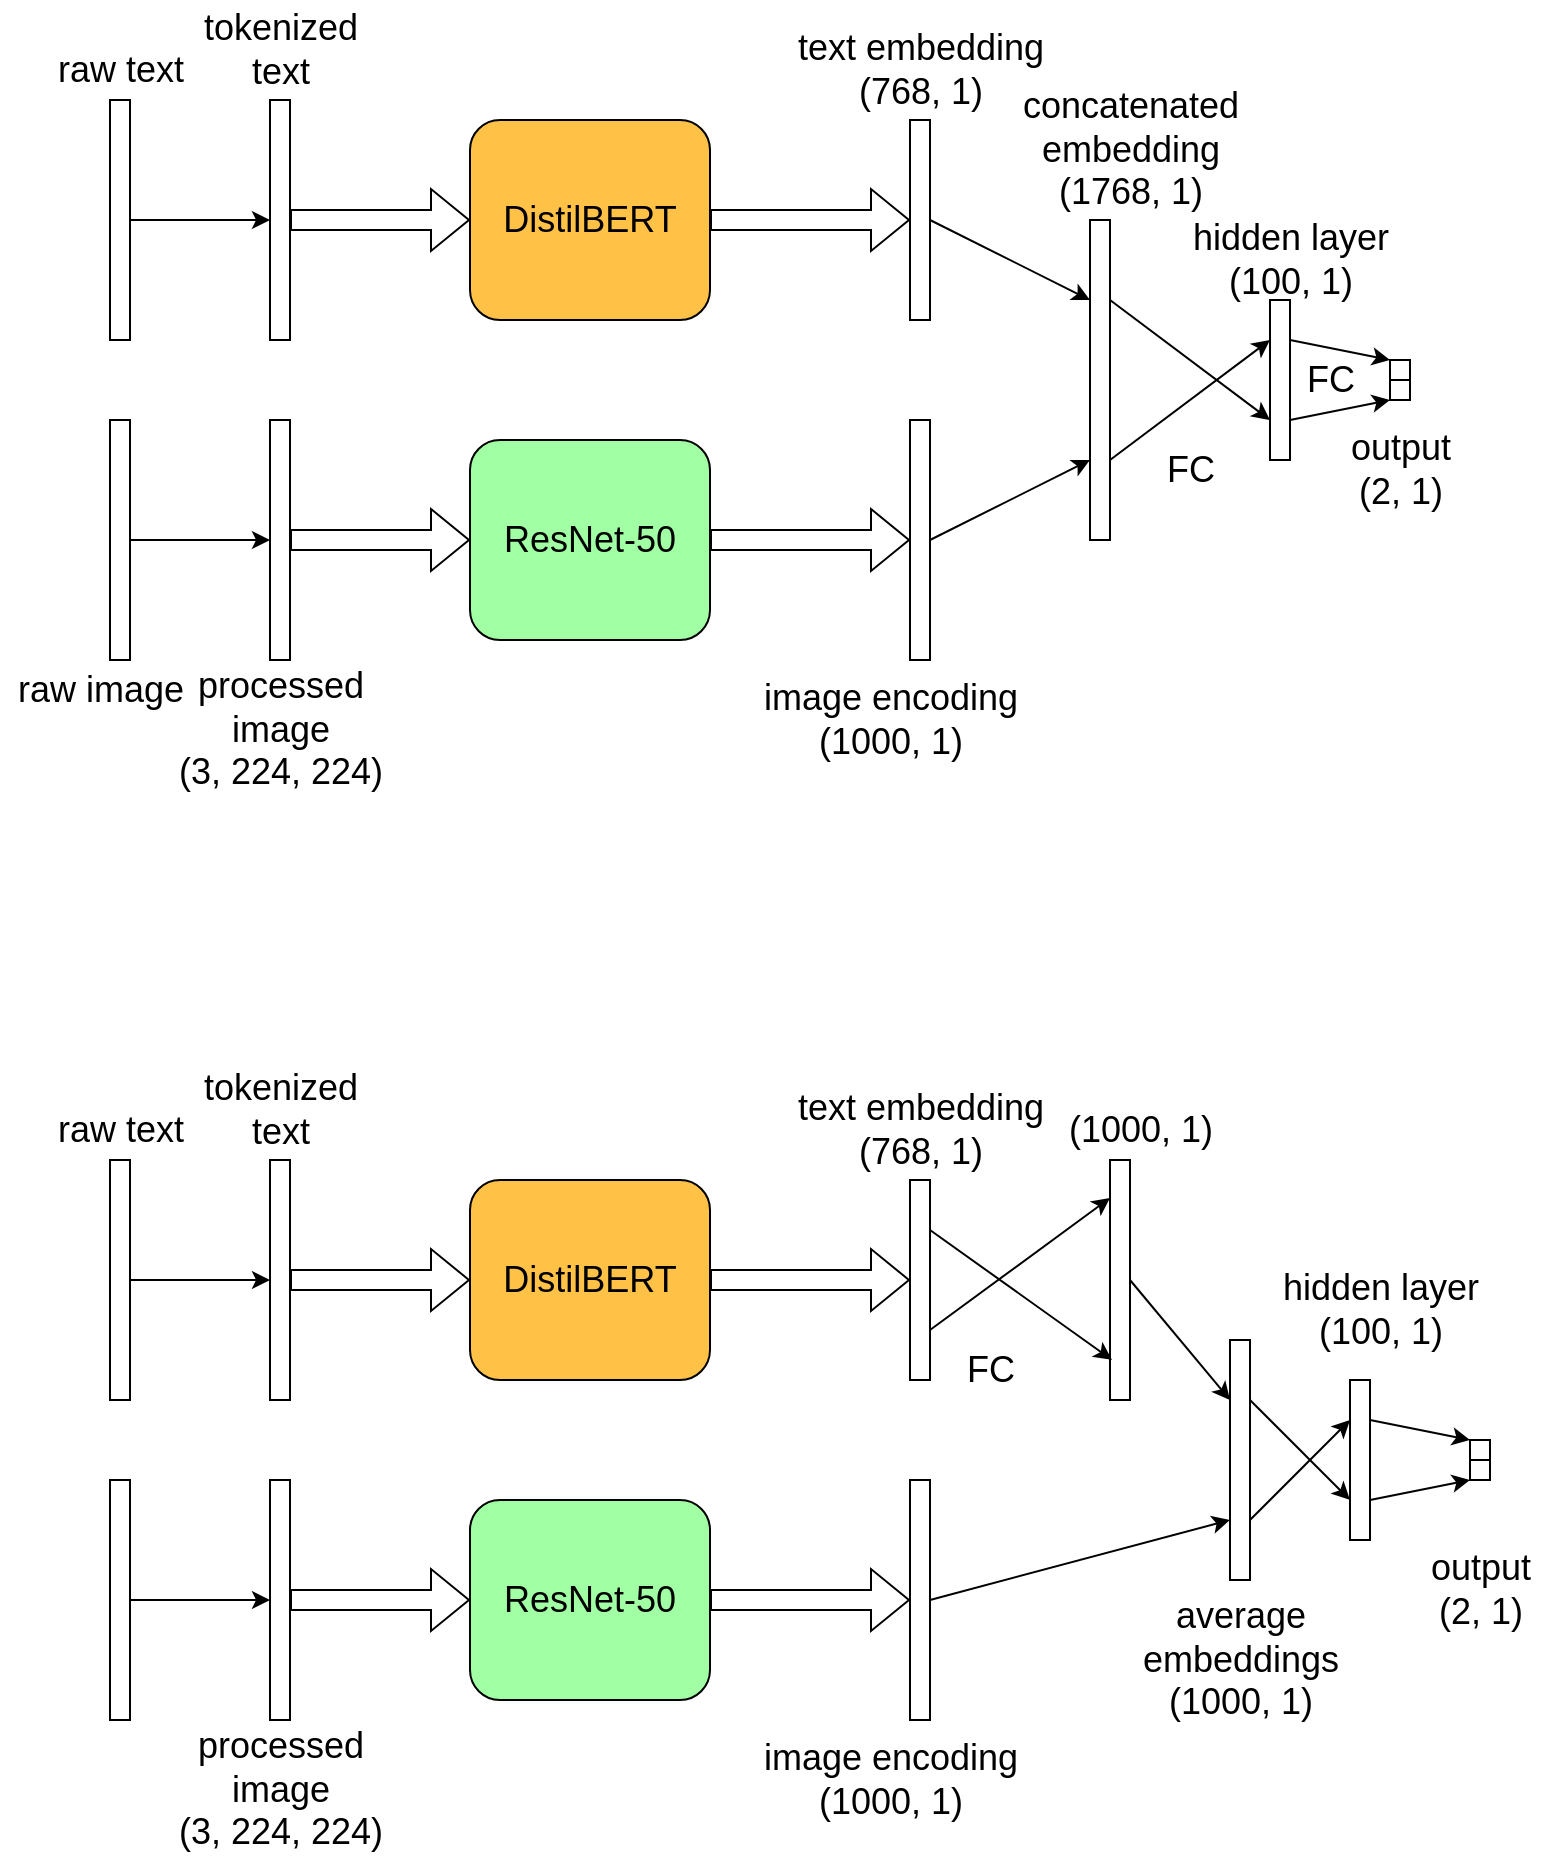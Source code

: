 <mxfile version="15.7.0" type="github">
  <diagram id="9seKA23nWfsKjSaNEKpw" name="Page-1">
    <mxGraphModel dx="951" dy="736" grid="1" gridSize="10" guides="1" tooltips="1" connect="1" arrows="1" fold="1" page="1" pageScale="1" pageWidth="850" pageHeight="1100" math="0" shadow="0">
      <root>
        <mxCell id="0" />
        <mxCell id="1" parent="0" />
        <mxCell id="tOrtGMN_ig_VX2UNMbnm-1" value="" style="rounded=0;whiteSpace=wrap;html=1;" vertex="1" parent="1">
          <mxGeometry x="80" y="160" width="10" height="120" as="geometry" />
        </mxCell>
        <mxCell id="tOrtGMN_ig_VX2UNMbnm-2" value="" style="rounded=0;whiteSpace=wrap;html=1;" vertex="1" parent="1">
          <mxGeometry x="80" y="320" width="10" height="120" as="geometry" />
        </mxCell>
        <mxCell id="tOrtGMN_ig_VX2UNMbnm-3" value="" style="rounded=0;whiteSpace=wrap;html=1;" vertex="1" parent="1">
          <mxGeometry x="160" y="160" width="10" height="120" as="geometry" />
        </mxCell>
        <mxCell id="tOrtGMN_ig_VX2UNMbnm-4" value="" style="rounded=0;whiteSpace=wrap;html=1;" vertex="1" parent="1">
          <mxGeometry x="160" y="320" width="10" height="120" as="geometry" />
        </mxCell>
        <mxCell id="tOrtGMN_ig_VX2UNMbnm-5" value="&lt;font style=&quot;font-size: 18px&quot;&gt;DistilBERT&lt;/font&gt;" style="rounded=1;whiteSpace=wrap;html=1;fillColor=#FFC247;" vertex="1" parent="1">
          <mxGeometry x="260" y="170" width="120" height="100" as="geometry" />
        </mxCell>
        <mxCell id="tOrtGMN_ig_VX2UNMbnm-6" value="&lt;font style=&quot;font-size: 18px&quot;&gt;ResNet-50&lt;/font&gt;" style="rounded=1;whiteSpace=wrap;html=1;fillColor=#A1FFA4;" vertex="1" parent="1">
          <mxGeometry x="260" y="330" width="120" height="100" as="geometry" />
        </mxCell>
        <mxCell id="tOrtGMN_ig_VX2UNMbnm-7" value="" style="rounded=0;whiteSpace=wrap;html=1;" vertex="1" parent="1">
          <mxGeometry x="480" y="170" width="10" height="100" as="geometry" />
        </mxCell>
        <mxCell id="tOrtGMN_ig_VX2UNMbnm-8" value="" style="rounded=0;whiteSpace=wrap;html=1;" vertex="1" parent="1">
          <mxGeometry x="480" y="320" width="10" height="120" as="geometry" />
        </mxCell>
        <mxCell id="tOrtGMN_ig_VX2UNMbnm-9" style="edgeStyle=orthogonalEdgeStyle;rounded=0;orthogonalLoop=1;jettySize=auto;html=1;exitX=0.5;exitY=1;exitDx=0;exitDy=0;" edge="1" parent="1" source="tOrtGMN_ig_VX2UNMbnm-7" target="tOrtGMN_ig_VX2UNMbnm-7">
          <mxGeometry relative="1" as="geometry" />
        </mxCell>
        <mxCell id="tOrtGMN_ig_VX2UNMbnm-12" value="" style="rounded=0;whiteSpace=wrap;html=1;" vertex="1" parent="1">
          <mxGeometry x="570" y="220" width="10" height="160" as="geometry" />
        </mxCell>
        <mxCell id="tOrtGMN_ig_VX2UNMbnm-13" value="" style="rounded=0;whiteSpace=wrap;html=1;" vertex="1" parent="1">
          <mxGeometry x="660" y="260" width="10" height="80" as="geometry" />
        </mxCell>
        <mxCell id="tOrtGMN_ig_VX2UNMbnm-18" value="" style="rounded=0;whiteSpace=wrap;html=1;" vertex="1" parent="1">
          <mxGeometry x="720" y="290" width="10" height="10" as="geometry" />
        </mxCell>
        <mxCell id="tOrtGMN_ig_VX2UNMbnm-19" value="" style="rounded=0;whiteSpace=wrap;html=1;" vertex="1" parent="1">
          <mxGeometry x="720" y="300" width="10" height="10" as="geometry" />
        </mxCell>
        <mxCell id="tOrtGMN_ig_VX2UNMbnm-20" value="" style="shape=flexArrow;endArrow=classic;html=1;rounded=0;entryX=0;entryY=0.5;entryDx=0;entryDy=0;exitX=1;exitY=0.5;exitDx=0;exitDy=0;" edge="1" parent="1" source="tOrtGMN_ig_VX2UNMbnm-3" target="tOrtGMN_ig_VX2UNMbnm-5">
          <mxGeometry width="50" height="50" relative="1" as="geometry">
            <mxPoint x="200" y="270" as="sourcePoint" />
            <mxPoint x="450" y="360" as="targetPoint" />
          </mxGeometry>
        </mxCell>
        <mxCell id="tOrtGMN_ig_VX2UNMbnm-22" value="" style="shape=flexArrow;endArrow=classic;html=1;rounded=0;entryX=0;entryY=0.5;entryDx=0;entryDy=0;exitX=1;exitY=0.5;exitDx=0;exitDy=0;" edge="1" parent="1" source="tOrtGMN_ig_VX2UNMbnm-4" target="tOrtGMN_ig_VX2UNMbnm-6">
          <mxGeometry width="50" height="50" relative="1" as="geometry">
            <mxPoint x="170" y="380" as="sourcePoint" />
            <mxPoint x="160" y="380" as="targetPoint" />
          </mxGeometry>
        </mxCell>
        <mxCell id="tOrtGMN_ig_VX2UNMbnm-23" value="" style="shape=flexArrow;endArrow=classic;html=1;rounded=0;entryX=0;entryY=0.5;entryDx=0;entryDy=0;exitX=1;exitY=0.5;exitDx=0;exitDy=0;" edge="1" parent="1" source="tOrtGMN_ig_VX2UNMbnm-5" target="tOrtGMN_ig_VX2UNMbnm-7">
          <mxGeometry width="50" height="50" relative="1" as="geometry">
            <mxPoint x="400" y="410" as="sourcePoint" />
            <mxPoint x="450" y="360" as="targetPoint" />
          </mxGeometry>
        </mxCell>
        <mxCell id="tOrtGMN_ig_VX2UNMbnm-24" value="" style="shape=flexArrow;endArrow=classic;html=1;rounded=0;entryX=0;entryY=0.5;entryDx=0;entryDy=0;exitX=1;exitY=0.5;exitDx=0;exitDy=0;" edge="1" parent="1" source="tOrtGMN_ig_VX2UNMbnm-6" target="tOrtGMN_ig_VX2UNMbnm-8">
          <mxGeometry width="50" height="50" relative="1" as="geometry">
            <mxPoint x="400" y="410" as="sourcePoint" />
            <mxPoint x="450" y="360" as="targetPoint" />
          </mxGeometry>
        </mxCell>
        <mxCell id="tOrtGMN_ig_VX2UNMbnm-25" value="" style="endArrow=classic;html=1;rounded=0;exitX=1;exitY=0.5;exitDx=0;exitDy=0;entryX=0;entryY=0.5;entryDx=0;entryDy=0;" edge="1" parent="1" source="tOrtGMN_ig_VX2UNMbnm-1" target="tOrtGMN_ig_VX2UNMbnm-3">
          <mxGeometry width="50" height="50" relative="1" as="geometry">
            <mxPoint x="400" y="410" as="sourcePoint" />
            <mxPoint x="450" y="360" as="targetPoint" />
          </mxGeometry>
        </mxCell>
        <mxCell id="tOrtGMN_ig_VX2UNMbnm-26" value="" style="endArrow=classic;html=1;rounded=0;exitX=1;exitY=0.5;exitDx=0;exitDy=0;entryX=0;entryY=0.5;entryDx=0;entryDy=0;" edge="1" parent="1" source="tOrtGMN_ig_VX2UNMbnm-2" target="tOrtGMN_ig_VX2UNMbnm-4">
          <mxGeometry width="50" height="50" relative="1" as="geometry">
            <mxPoint x="400" y="410" as="sourcePoint" />
            <mxPoint x="450" y="360" as="targetPoint" />
          </mxGeometry>
        </mxCell>
        <mxCell id="tOrtGMN_ig_VX2UNMbnm-27" value="" style="endArrow=classic;html=1;rounded=0;exitX=1;exitY=0.5;exitDx=0;exitDy=0;entryX=0;entryY=0.25;entryDx=0;entryDy=0;" edge="1" parent="1" source="tOrtGMN_ig_VX2UNMbnm-7" target="tOrtGMN_ig_VX2UNMbnm-12">
          <mxGeometry width="50" height="50" relative="1" as="geometry">
            <mxPoint x="400" y="410" as="sourcePoint" />
            <mxPoint x="450" y="360" as="targetPoint" />
          </mxGeometry>
        </mxCell>
        <mxCell id="tOrtGMN_ig_VX2UNMbnm-28" value="" style="endArrow=classic;html=1;rounded=0;exitX=1;exitY=0.5;exitDx=0;exitDy=0;entryX=0;entryY=0.75;entryDx=0;entryDy=0;" edge="1" parent="1" source="tOrtGMN_ig_VX2UNMbnm-8" target="tOrtGMN_ig_VX2UNMbnm-12">
          <mxGeometry width="50" height="50" relative="1" as="geometry">
            <mxPoint x="400" y="410" as="sourcePoint" />
            <mxPoint x="450" y="360" as="targetPoint" />
          </mxGeometry>
        </mxCell>
        <mxCell id="tOrtGMN_ig_VX2UNMbnm-29" value="" style="endArrow=classic;html=1;rounded=0;entryX=0;entryY=0.75;entryDx=0;entryDy=0;exitX=1;exitY=0.25;exitDx=0;exitDy=0;" edge="1" parent="1" source="tOrtGMN_ig_VX2UNMbnm-12" target="tOrtGMN_ig_VX2UNMbnm-13">
          <mxGeometry width="50" height="50" relative="1" as="geometry">
            <mxPoint x="400" y="410" as="sourcePoint" />
            <mxPoint x="450" y="360" as="targetPoint" />
          </mxGeometry>
        </mxCell>
        <mxCell id="tOrtGMN_ig_VX2UNMbnm-30" value="" style="endArrow=classic;html=1;rounded=0;entryX=0;entryY=0.25;entryDx=0;entryDy=0;exitX=1;exitY=0.75;exitDx=0;exitDy=0;" edge="1" parent="1" source="tOrtGMN_ig_VX2UNMbnm-12" target="tOrtGMN_ig_VX2UNMbnm-13">
          <mxGeometry width="50" height="50" relative="1" as="geometry">
            <mxPoint x="400" y="410" as="sourcePoint" />
            <mxPoint x="450" y="360" as="targetPoint" />
          </mxGeometry>
        </mxCell>
        <mxCell id="tOrtGMN_ig_VX2UNMbnm-31" value="" style="endArrow=classic;html=1;rounded=0;entryX=0;entryY=0;entryDx=0;entryDy=0;exitX=1;exitY=0.25;exitDx=0;exitDy=0;" edge="1" parent="1" source="tOrtGMN_ig_VX2UNMbnm-13" target="tOrtGMN_ig_VX2UNMbnm-18">
          <mxGeometry width="50" height="50" relative="1" as="geometry">
            <mxPoint x="690" y="260" as="sourcePoint" />
            <mxPoint x="450" y="360" as="targetPoint" />
          </mxGeometry>
        </mxCell>
        <mxCell id="tOrtGMN_ig_VX2UNMbnm-32" value="" style="endArrow=classic;html=1;rounded=0;entryX=0;entryY=1;entryDx=0;entryDy=0;exitX=1;exitY=0.75;exitDx=0;exitDy=0;" edge="1" parent="1" source="tOrtGMN_ig_VX2UNMbnm-13" target="tOrtGMN_ig_VX2UNMbnm-19">
          <mxGeometry width="50" height="50" relative="1" as="geometry">
            <mxPoint x="400" y="410" as="sourcePoint" />
            <mxPoint x="450" y="360" as="targetPoint" />
          </mxGeometry>
        </mxCell>
        <mxCell id="tOrtGMN_ig_VX2UNMbnm-33" value="raw image" style="text;html=1;align=center;verticalAlign=middle;resizable=0;points=[];autosize=1;strokeColor=none;fillColor=none;fontSize=18;" vertex="1" parent="1">
          <mxGeometry x="25" y="440" width="100" height="30" as="geometry" />
        </mxCell>
        <mxCell id="tOrtGMN_ig_VX2UNMbnm-34" value="raw text" style="text;html=1;align=center;verticalAlign=middle;resizable=0;points=[];autosize=1;strokeColor=none;fillColor=none;fontSize=18;rotation=0;" vertex="1" parent="1">
          <mxGeometry x="45" y="130" width="80" height="30" as="geometry" />
        </mxCell>
        <mxCell id="tOrtGMN_ig_VX2UNMbnm-35" value="&lt;div&gt;tokenized&lt;/div&gt;&lt;div&gt;text&lt;br&gt;&lt;/div&gt;" style="text;html=1;align=center;verticalAlign=middle;resizable=0;points=[];autosize=1;strokeColor=none;fillColor=none;fontSize=18;" vertex="1" parent="1">
          <mxGeometry x="120" y="110" width="90" height="50" as="geometry" />
        </mxCell>
        <mxCell id="tOrtGMN_ig_VX2UNMbnm-36" value="&lt;div&gt;processed&lt;br&gt;&lt;/div&gt;&lt;div&gt;image&lt;br&gt;&lt;/div&gt;&lt;div&gt;(3, 224, 224)&lt;br&gt;&lt;/div&gt;" style="text;html=1;align=center;verticalAlign=middle;resizable=0;points=[];autosize=1;strokeColor=none;fillColor=none;fontSize=18;" vertex="1" parent="1">
          <mxGeometry x="105" y="440" width="120" height="70" as="geometry" />
        </mxCell>
        <mxCell id="tOrtGMN_ig_VX2UNMbnm-37" value="&lt;div&gt;image encoding&lt;/div&gt;&lt;div&gt;(1000, 1)&lt;br&gt;&lt;/div&gt;" style="text;html=1;align=center;verticalAlign=middle;resizable=0;points=[];autosize=1;strokeColor=none;fillColor=none;fontSize=18;" vertex="1" parent="1">
          <mxGeometry x="400" y="445" width="140" height="50" as="geometry" />
        </mxCell>
        <mxCell id="tOrtGMN_ig_VX2UNMbnm-38" value="&lt;div&gt;text embedding&lt;/div&gt;&lt;div&gt;(768, 1)&lt;br&gt;&lt;/div&gt;" style="text;html=1;align=center;verticalAlign=middle;resizable=0;points=[];autosize=1;strokeColor=none;fillColor=none;fontSize=18;" vertex="1" parent="1">
          <mxGeometry x="415" y="120" width="140" height="50" as="geometry" />
        </mxCell>
        <mxCell id="tOrtGMN_ig_VX2UNMbnm-39" value="&lt;div&gt;concatenated&lt;/div&gt;&lt;div&gt;embedding&lt;/div&gt;&lt;div&gt;(1768, 1)&lt;br&gt;&lt;/div&gt;" style="text;html=1;align=center;verticalAlign=middle;resizable=0;points=[];autosize=1;strokeColor=none;fillColor=none;fontSize=18;" vertex="1" parent="1">
          <mxGeometry x="530" y="150" width="120" height="70" as="geometry" />
        </mxCell>
        <mxCell id="tOrtGMN_ig_VX2UNMbnm-41" value="&lt;div&gt;hidden layer&lt;/div&gt;&lt;div&gt;(100, 1)&lt;br&gt;&lt;/div&gt;" style="text;html=1;align=center;verticalAlign=middle;resizable=0;points=[];autosize=1;strokeColor=none;fillColor=none;fontSize=18;" vertex="1" parent="1">
          <mxGeometry x="615" y="215" width="110" height="50" as="geometry" />
        </mxCell>
        <mxCell id="tOrtGMN_ig_VX2UNMbnm-42" value="&lt;div&gt;output&lt;/div&gt;&lt;div&gt;(2, 1)&lt;br&gt;&lt;/div&gt;" style="text;html=1;align=center;verticalAlign=middle;resizable=0;points=[];autosize=1;strokeColor=none;fillColor=none;fontSize=18;" vertex="1" parent="1">
          <mxGeometry x="690" y="320" width="70" height="50" as="geometry" />
        </mxCell>
        <mxCell id="tOrtGMN_ig_VX2UNMbnm-43" value="" style="rounded=0;whiteSpace=wrap;html=1;" vertex="1" parent="1">
          <mxGeometry x="80" y="690" width="10" height="120" as="geometry" />
        </mxCell>
        <mxCell id="tOrtGMN_ig_VX2UNMbnm-44" value="" style="rounded=0;whiteSpace=wrap;html=1;" vertex="1" parent="1">
          <mxGeometry x="80" y="850" width="10" height="120" as="geometry" />
        </mxCell>
        <mxCell id="tOrtGMN_ig_VX2UNMbnm-45" value="" style="rounded=0;whiteSpace=wrap;html=1;" vertex="1" parent="1">
          <mxGeometry x="160" y="690" width="10" height="120" as="geometry" />
        </mxCell>
        <mxCell id="tOrtGMN_ig_VX2UNMbnm-46" value="" style="rounded=0;whiteSpace=wrap;html=1;" vertex="1" parent="1">
          <mxGeometry x="160" y="850" width="10" height="120" as="geometry" />
        </mxCell>
        <mxCell id="tOrtGMN_ig_VX2UNMbnm-47" value="&lt;font style=&quot;font-size: 18px&quot;&gt;DistilBERT&lt;/font&gt;" style="rounded=1;whiteSpace=wrap;html=1;fillColor=#FFC247;" vertex="1" parent="1">
          <mxGeometry x="260" y="700" width="120" height="100" as="geometry" />
        </mxCell>
        <mxCell id="tOrtGMN_ig_VX2UNMbnm-48" value="&lt;font style=&quot;font-size: 18px&quot;&gt;ResNet-50&lt;/font&gt;" style="rounded=1;whiteSpace=wrap;html=1;fillColor=#A1FFA4;" vertex="1" parent="1">
          <mxGeometry x="260" y="860" width="120" height="100" as="geometry" />
        </mxCell>
        <mxCell id="tOrtGMN_ig_VX2UNMbnm-49" value="" style="rounded=0;whiteSpace=wrap;html=1;" vertex="1" parent="1">
          <mxGeometry x="480" y="700" width="10" height="100" as="geometry" />
        </mxCell>
        <mxCell id="tOrtGMN_ig_VX2UNMbnm-50" value="" style="rounded=0;whiteSpace=wrap;html=1;" vertex="1" parent="1">
          <mxGeometry x="480" y="850" width="10" height="120" as="geometry" />
        </mxCell>
        <mxCell id="tOrtGMN_ig_VX2UNMbnm-51" style="edgeStyle=orthogonalEdgeStyle;rounded=0;orthogonalLoop=1;jettySize=auto;html=1;exitX=0.5;exitY=1;exitDx=0;exitDy=0;" edge="1" source="tOrtGMN_ig_VX2UNMbnm-49" target="tOrtGMN_ig_VX2UNMbnm-49" parent="1">
          <mxGeometry relative="1" as="geometry" />
        </mxCell>
        <mxCell id="tOrtGMN_ig_VX2UNMbnm-53" value="" style="rounded=0;whiteSpace=wrap;html=1;" vertex="1" parent="1">
          <mxGeometry x="700" y="800" width="10" height="80" as="geometry" />
        </mxCell>
        <mxCell id="tOrtGMN_ig_VX2UNMbnm-54" value="" style="rounded=0;whiteSpace=wrap;html=1;" vertex="1" parent="1">
          <mxGeometry x="760" y="830" width="10" height="10" as="geometry" />
        </mxCell>
        <mxCell id="tOrtGMN_ig_VX2UNMbnm-55" value="" style="rounded=0;whiteSpace=wrap;html=1;" vertex="1" parent="1">
          <mxGeometry x="760" y="840" width="10" height="10" as="geometry" />
        </mxCell>
        <mxCell id="tOrtGMN_ig_VX2UNMbnm-56" value="" style="shape=flexArrow;endArrow=classic;html=1;rounded=0;entryX=0;entryY=0.5;entryDx=0;entryDy=0;exitX=1;exitY=0.5;exitDx=0;exitDy=0;" edge="1" source="tOrtGMN_ig_VX2UNMbnm-45" target="tOrtGMN_ig_VX2UNMbnm-47" parent="1">
          <mxGeometry width="50" height="50" relative="1" as="geometry">
            <mxPoint x="200" y="800" as="sourcePoint" />
            <mxPoint x="450" y="890" as="targetPoint" />
          </mxGeometry>
        </mxCell>
        <mxCell id="tOrtGMN_ig_VX2UNMbnm-57" value="" style="shape=flexArrow;endArrow=classic;html=1;rounded=0;entryX=0;entryY=0.5;entryDx=0;entryDy=0;exitX=1;exitY=0.5;exitDx=0;exitDy=0;" edge="1" source="tOrtGMN_ig_VX2UNMbnm-46" target="tOrtGMN_ig_VX2UNMbnm-48" parent="1">
          <mxGeometry width="50" height="50" relative="1" as="geometry">
            <mxPoint x="170" y="910" as="sourcePoint" />
            <mxPoint x="160" y="910" as="targetPoint" />
          </mxGeometry>
        </mxCell>
        <mxCell id="tOrtGMN_ig_VX2UNMbnm-58" value="" style="shape=flexArrow;endArrow=classic;html=1;rounded=0;entryX=0;entryY=0.5;entryDx=0;entryDy=0;exitX=1;exitY=0.5;exitDx=0;exitDy=0;" edge="1" source="tOrtGMN_ig_VX2UNMbnm-47" target="tOrtGMN_ig_VX2UNMbnm-49" parent="1">
          <mxGeometry width="50" height="50" relative="1" as="geometry">
            <mxPoint x="400" y="940" as="sourcePoint" />
            <mxPoint x="450" y="890" as="targetPoint" />
          </mxGeometry>
        </mxCell>
        <mxCell id="tOrtGMN_ig_VX2UNMbnm-59" value="" style="shape=flexArrow;endArrow=classic;html=1;rounded=0;entryX=0;entryY=0.5;entryDx=0;entryDy=0;exitX=1;exitY=0.5;exitDx=0;exitDy=0;" edge="1" source="tOrtGMN_ig_VX2UNMbnm-48" target="tOrtGMN_ig_VX2UNMbnm-50" parent="1">
          <mxGeometry width="50" height="50" relative="1" as="geometry">
            <mxPoint x="400" y="940" as="sourcePoint" />
            <mxPoint x="450" y="890" as="targetPoint" />
          </mxGeometry>
        </mxCell>
        <mxCell id="tOrtGMN_ig_VX2UNMbnm-60" value="" style="endArrow=classic;html=1;rounded=0;exitX=1;exitY=0.5;exitDx=0;exitDy=0;entryX=0;entryY=0.5;entryDx=0;entryDy=0;" edge="1" source="tOrtGMN_ig_VX2UNMbnm-43" target="tOrtGMN_ig_VX2UNMbnm-45" parent="1">
          <mxGeometry width="50" height="50" relative="1" as="geometry">
            <mxPoint x="400" y="940" as="sourcePoint" />
            <mxPoint x="450" y="890" as="targetPoint" />
          </mxGeometry>
        </mxCell>
        <mxCell id="tOrtGMN_ig_VX2UNMbnm-61" value="" style="endArrow=classic;html=1;rounded=0;exitX=1;exitY=0.5;exitDx=0;exitDy=0;entryX=0;entryY=0.5;entryDx=0;entryDy=0;" edge="1" source="tOrtGMN_ig_VX2UNMbnm-44" target="tOrtGMN_ig_VX2UNMbnm-46" parent="1">
          <mxGeometry width="50" height="50" relative="1" as="geometry">
            <mxPoint x="400" y="940" as="sourcePoint" />
            <mxPoint x="450" y="890" as="targetPoint" />
          </mxGeometry>
        </mxCell>
        <mxCell id="tOrtGMN_ig_VX2UNMbnm-64" value="" style="endArrow=classic;html=1;rounded=0;entryX=0;entryY=0.75;entryDx=0;entryDy=0;exitX=1;exitY=0.25;exitDx=0;exitDy=0;" edge="1" source="tOrtGMN_ig_VX2UNMbnm-89" target="tOrtGMN_ig_VX2UNMbnm-53" parent="1">
          <mxGeometry width="50" height="50" relative="1" as="geometry">
            <mxPoint x="740" y="815" as="sourcePoint" />
            <mxPoint x="580" y="915" as="targetPoint" />
          </mxGeometry>
        </mxCell>
        <mxCell id="tOrtGMN_ig_VX2UNMbnm-65" value="" style="endArrow=classic;html=1;rounded=0;entryX=0;entryY=0.25;entryDx=0;entryDy=0;exitX=1;exitY=0.75;exitDx=0;exitDy=0;" edge="1" source="tOrtGMN_ig_VX2UNMbnm-89" target="tOrtGMN_ig_VX2UNMbnm-53" parent="1">
          <mxGeometry width="50" height="50" relative="1" as="geometry">
            <mxPoint x="740" y="895" as="sourcePoint" />
            <mxPoint x="580" y="915" as="targetPoint" />
          </mxGeometry>
        </mxCell>
        <mxCell id="tOrtGMN_ig_VX2UNMbnm-66" value="" style="endArrow=classic;html=1;rounded=0;entryX=0;entryY=0;entryDx=0;entryDy=0;exitX=1;exitY=0.25;exitDx=0;exitDy=0;" edge="1" source="tOrtGMN_ig_VX2UNMbnm-53" target="tOrtGMN_ig_VX2UNMbnm-54" parent="1">
          <mxGeometry width="50" height="50" relative="1" as="geometry">
            <mxPoint x="820" y="815" as="sourcePoint" />
            <mxPoint x="580" y="915" as="targetPoint" />
          </mxGeometry>
        </mxCell>
        <mxCell id="tOrtGMN_ig_VX2UNMbnm-67" value="" style="endArrow=classic;html=1;rounded=0;entryX=0;entryY=1;entryDx=0;entryDy=0;exitX=1;exitY=0.75;exitDx=0;exitDy=0;" edge="1" source="tOrtGMN_ig_VX2UNMbnm-53" target="tOrtGMN_ig_VX2UNMbnm-55" parent="1">
          <mxGeometry width="50" height="50" relative="1" as="geometry">
            <mxPoint x="530" y="965" as="sourcePoint" />
            <mxPoint x="580" y="915" as="targetPoint" />
          </mxGeometry>
        </mxCell>
        <mxCell id="tOrtGMN_ig_VX2UNMbnm-68" value="raw text" style="text;html=1;align=center;verticalAlign=middle;resizable=0;points=[];autosize=1;strokeColor=none;fillColor=none;fontSize=18;rotation=0;" vertex="1" parent="1">
          <mxGeometry x="45" y="660" width="80" height="30" as="geometry" />
        </mxCell>
        <mxCell id="tOrtGMN_ig_VX2UNMbnm-69" value="&lt;div&gt;tokenized&lt;/div&gt;&lt;div&gt;text&lt;br&gt;&lt;/div&gt;" style="text;html=1;align=center;verticalAlign=middle;resizable=0;points=[];autosize=1;strokeColor=none;fillColor=none;fontSize=18;" vertex="1" parent="1">
          <mxGeometry x="120" y="640" width="90" height="50" as="geometry" />
        </mxCell>
        <mxCell id="tOrtGMN_ig_VX2UNMbnm-70" value="&lt;div&gt;processed&lt;br&gt;&lt;/div&gt;&lt;div&gt;image&lt;br&gt;&lt;/div&gt;&lt;div&gt;(3, 224, 224)&lt;br&gt;&lt;/div&gt;" style="text;html=1;align=center;verticalAlign=middle;resizable=0;points=[];autosize=1;strokeColor=none;fillColor=none;fontSize=18;" vertex="1" parent="1">
          <mxGeometry x="105" y="970" width="120" height="70" as="geometry" />
        </mxCell>
        <mxCell id="tOrtGMN_ig_VX2UNMbnm-71" value="&lt;div&gt;image encoding&lt;/div&gt;&lt;div&gt;(1000, 1)&lt;br&gt;&lt;/div&gt;" style="text;html=1;align=center;verticalAlign=middle;resizable=0;points=[];autosize=1;strokeColor=none;fillColor=none;fontSize=18;" vertex="1" parent="1">
          <mxGeometry x="400" y="975" width="140" height="50" as="geometry" />
        </mxCell>
        <mxCell id="tOrtGMN_ig_VX2UNMbnm-72" value="&lt;div&gt;text embedding&lt;/div&gt;&lt;div&gt;(768, 1)&lt;br&gt;&lt;/div&gt;" style="text;html=1;align=center;verticalAlign=middle;resizable=0;points=[];autosize=1;strokeColor=none;fillColor=none;fontSize=18;" vertex="1" parent="1">
          <mxGeometry x="415" y="650" width="140" height="50" as="geometry" />
        </mxCell>
        <mxCell id="tOrtGMN_ig_VX2UNMbnm-74" value="&lt;div&gt;hidden layer&lt;/div&gt;&lt;div&gt;(100, 1)&lt;br&gt;&lt;/div&gt;" style="text;html=1;align=center;verticalAlign=middle;resizable=0;points=[];autosize=1;strokeColor=none;fillColor=none;fontSize=18;" vertex="1" parent="1">
          <mxGeometry x="660" y="740" width="110" height="50" as="geometry" />
        </mxCell>
        <mxCell id="tOrtGMN_ig_VX2UNMbnm-75" value="&lt;div&gt;output&lt;/div&gt;&lt;div&gt;(2, 1)&lt;br&gt;&lt;/div&gt;" style="text;html=1;align=center;verticalAlign=middle;resizable=0;points=[];autosize=1;strokeColor=none;fillColor=none;fontSize=18;" vertex="1" parent="1">
          <mxGeometry x="730" y="880" width="70" height="50" as="geometry" />
        </mxCell>
        <mxCell id="tOrtGMN_ig_VX2UNMbnm-80" value="" style="rounded=0;whiteSpace=wrap;html=1;" vertex="1" parent="1">
          <mxGeometry x="580" y="690" width="10" height="120" as="geometry" />
        </mxCell>
        <mxCell id="tOrtGMN_ig_VX2UNMbnm-82" value="FC" style="text;html=1;align=center;verticalAlign=middle;resizable=0;points=[];autosize=1;strokeColor=none;fillColor=none;fontSize=18;" vertex="1" parent="1">
          <mxGeometry x="600" y="330" width="40" height="30" as="geometry" />
        </mxCell>
        <mxCell id="tOrtGMN_ig_VX2UNMbnm-83" value="FC" style="text;html=1;align=center;verticalAlign=middle;resizable=0;points=[];autosize=1;strokeColor=none;fillColor=none;fontSize=18;" vertex="1" parent="1">
          <mxGeometry x="670" y="285" width="40" height="30" as="geometry" />
        </mxCell>
        <mxCell id="tOrtGMN_ig_VX2UNMbnm-85" value="" style="endArrow=classic;html=1;rounded=0;fontSize=18;entryX=0.1;entryY=0.833;entryDx=0;entryDy=0;entryPerimeter=0;exitX=1;exitY=0.25;exitDx=0;exitDy=0;" edge="1" parent="1" source="tOrtGMN_ig_VX2UNMbnm-49" target="tOrtGMN_ig_VX2UNMbnm-80">
          <mxGeometry width="50" height="50" relative="1" as="geometry">
            <mxPoint x="400" y="870" as="sourcePoint" />
            <mxPoint x="450" y="820" as="targetPoint" />
          </mxGeometry>
        </mxCell>
        <mxCell id="tOrtGMN_ig_VX2UNMbnm-86" value="" style="endArrow=classic;html=1;rounded=0;fontSize=18;exitX=1;exitY=0.75;exitDx=0;exitDy=0;entryX=0;entryY=0.158;entryDx=0;entryDy=0;entryPerimeter=0;" edge="1" parent="1" source="tOrtGMN_ig_VX2UNMbnm-49" target="tOrtGMN_ig_VX2UNMbnm-80">
          <mxGeometry width="50" height="50" relative="1" as="geometry">
            <mxPoint x="400" y="870" as="sourcePoint" />
            <mxPoint x="450" y="820" as="targetPoint" />
          </mxGeometry>
        </mxCell>
        <mxCell id="tOrtGMN_ig_VX2UNMbnm-87" value="FC" style="text;html=1;align=center;verticalAlign=middle;resizable=0;points=[];autosize=1;strokeColor=none;fillColor=none;fontSize=18;" vertex="1" parent="1">
          <mxGeometry x="500" y="780" width="40" height="30" as="geometry" />
        </mxCell>
        <mxCell id="tOrtGMN_ig_VX2UNMbnm-88" value="(1000, 1)" style="text;html=1;align=center;verticalAlign=middle;resizable=0;points=[];autosize=1;strokeColor=none;fillColor=none;fontSize=18;" vertex="1" parent="1">
          <mxGeometry x="550" y="660" width="90" height="30" as="geometry" />
        </mxCell>
        <mxCell id="tOrtGMN_ig_VX2UNMbnm-89" value="" style="rounded=0;whiteSpace=wrap;html=1;" vertex="1" parent="1">
          <mxGeometry x="640" y="780" width="10" height="120" as="geometry" />
        </mxCell>
        <mxCell id="tOrtGMN_ig_VX2UNMbnm-90" value="" style="endArrow=classic;html=1;rounded=0;fontSize=18;entryX=0;entryY=0.25;entryDx=0;entryDy=0;exitX=1;exitY=0.5;exitDx=0;exitDy=0;" edge="1" parent="1" source="tOrtGMN_ig_VX2UNMbnm-80" target="tOrtGMN_ig_VX2UNMbnm-89">
          <mxGeometry width="50" height="50" relative="1" as="geometry">
            <mxPoint x="400" y="870" as="sourcePoint" />
            <mxPoint x="450" y="820" as="targetPoint" />
          </mxGeometry>
        </mxCell>
        <mxCell id="tOrtGMN_ig_VX2UNMbnm-91" value="" style="endArrow=classic;html=1;rounded=0;fontSize=18;entryX=0;entryY=0.75;entryDx=0;entryDy=0;exitX=1;exitY=0.5;exitDx=0;exitDy=0;" edge="1" parent="1" source="tOrtGMN_ig_VX2UNMbnm-50" target="tOrtGMN_ig_VX2UNMbnm-89">
          <mxGeometry width="50" height="50" relative="1" as="geometry">
            <mxPoint x="400" y="870" as="sourcePoint" />
            <mxPoint x="450" y="820" as="targetPoint" />
          </mxGeometry>
        </mxCell>
        <mxCell id="tOrtGMN_ig_VX2UNMbnm-92" value="&lt;div&gt;average&lt;/div&gt;&lt;div&gt;embeddings&lt;/div&gt;&lt;div&gt;(1000, 1)&lt;br&gt;&lt;/div&gt;" style="text;html=1;align=center;verticalAlign=middle;resizable=0;points=[];autosize=1;strokeColor=none;fillColor=none;fontSize=18;" vertex="1" parent="1">
          <mxGeometry x="590" y="905" width="110" height="70" as="geometry" />
        </mxCell>
      </root>
    </mxGraphModel>
  </diagram>
</mxfile>

